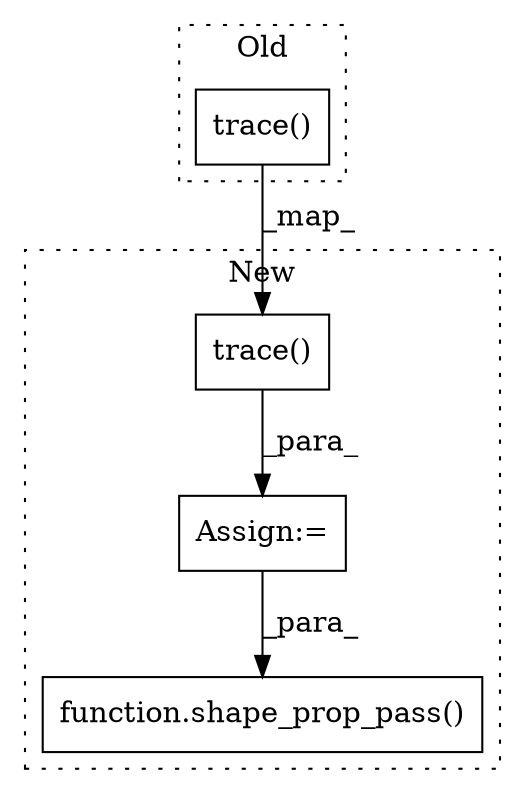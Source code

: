 digraph G {
subgraph cluster0 {
1 [label="trace()" a="75" s="1058,1076" l="13,286" shape="box"];
label = "Old";
style="dotted";
}
subgraph cluster1 {
2 [label="trace()" a="75" s="1414,1432" l="13,22" shape="box"];
3 [label="Assign:=" a="68" s="1411" l="3" shape="box"];
4 [label="function.shape_prop_pass()" a="75" s="1498,1519" l="16,19" shape="box"];
label = "New";
style="dotted";
}
1 -> 2 [label="_map_"];
2 -> 3 [label="_para_"];
3 -> 4 [label="_para_"];
}